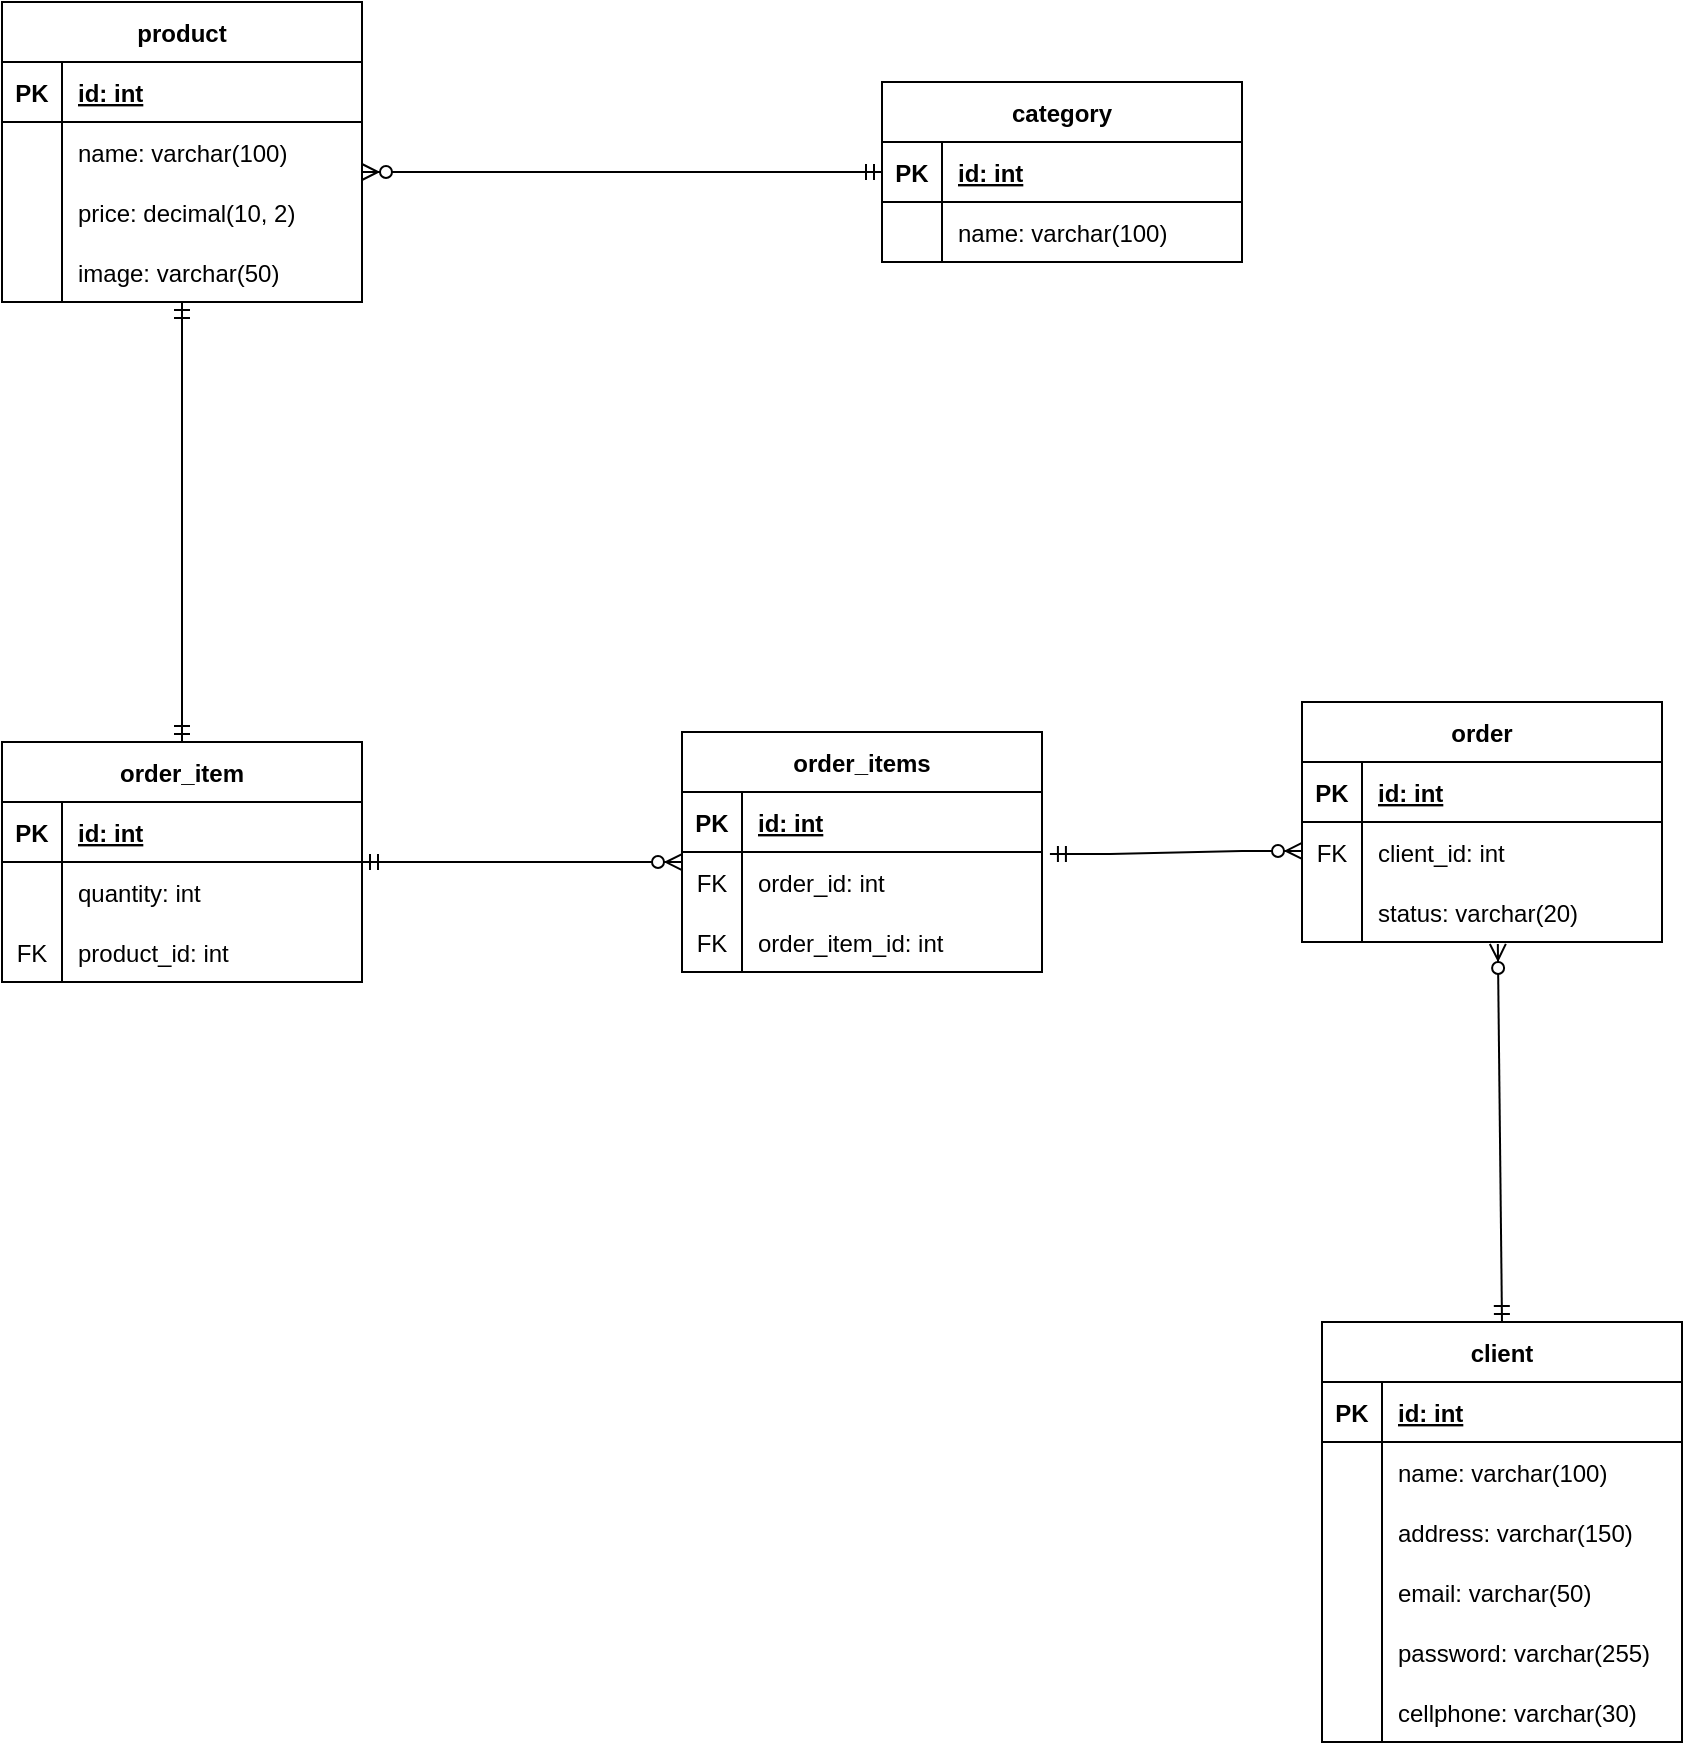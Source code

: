 <mxfile version="20.8.23" type="device"><diagram name="Page-1" id="gezLoNhb-tjD5XH3WzKL"><mxGraphModel dx="2440" dy="938" grid="1" gridSize="10" guides="1" tooltips="1" connect="1" arrows="1" fold="1" page="1" pageScale="1" pageWidth="850" pageHeight="1100" math="0" shadow="0"><root><mxCell id="0"/><mxCell id="1" parent="0"/><mxCell id="jkJOTehZVfetr9WeZ3uj-1" value="product" style="shape=table;startSize=30;container=1;collapsible=1;childLayout=tableLayout;fixedRows=1;rowLines=0;fontStyle=1;align=center;resizeLast=1;" vertex="1" parent="1"><mxGeometry x="90" y="50" width="180" height="150" as="geometry"/></mxCell><mxCell id="jkJOTehZVfetr9WeZ3uj-2" value="" style="shape=tableRow;horizontal=0;startSize=0;swimlaneHead=0;swimlaneBody=0;fillColor=none;collapsible=0;dropTarget=0;points=[[0,0.5],[1,0.5]];portConstraint=eastwest;top=0;left=0;right=0;bottom=1;" vertex="1" parent="jkJOTehZVfetr9WeZ3uj-1"><mxGeometry y="30" width="180" height="30" as="geometry"/></mxCell><mxCell id="jkJOTehZVfetr9WeZ3uj-3" value="PK" style="shape=partialRectangle;connectable=0;fillColor=none;top=0;left=0;bottom=0;right=0;fontStyle=1;overflow=hidden;" vertex="1" parent="jkJOTehZVfetr9WeZ3uj-2"><mxGeometry width="30" height="30" as="geometry"><mxRectangle width="30" height="30" as="alternateBounds"/></mxGeometry></mxCell><mxCell id="jkJOTehZVfetr9WeZ3uj-4" value="id: int" style="shape=partialRectangle;connectable=0;fillColor=none;top=0;left=0;bottom=0;right=0;align=left;spacingLeft=6;fontStyle=5;overflow=hidden;" vertex="1" parent="jkJOTehZVfetr9WeZ3uj-2"><mxGeometry x="30" width="150" height="30" as="geometry"><mxRectangle width="150" height="30" as="alternateBounds"/></mxGeometry></mxCell><mxCell id="jkJOTehZVfetr9WeZ3uj-5" value="" style="shape=tableRow;horizontal=0;startSize=0;swimlaneHead=0;swimlaneBody=0;fillColor=none;collapsible=0;dropTarget=0;points=[[0,0.5],[1,0.5]];portConstraint=eastwest;top=0;left=0;right=0;bottom=0;" vertex="1" parent="jkJOTehZVfetr9WeZ3uj-1"><mxGeometry y="60" width="180" height="30" as="geometry"/></mxCell><mxCell id="jkJOTehZVfetr9WeZ3uj-6" value="" style="shape=partialRectangle;connectable=0;fillColor=none;top=0;left=0;bottom=0;right=0;editable=1;overflow=hidden;" vertex="1" parent="jkJOTehZVfetr9WeZ3uj-5"><mxGeometry width="30" height="30" as="geometry"><mxRectangle width="30" height="30" as="alternateBounds"/></mxGeometry></mxCell><mxCell id="jkJOTehZVfetr9WeZ3uj-7" value="name: varchar(100)" style="shape=partialRectangle;connectable=0;fillColor=none;top=0;left=0;bottom=0;right=0;align=left;spacingLeft=6;overflow=hidden;" vertex="1" parent="jkJOTehZVfetr9WeZ3uj-5"><mxGeometry x="30" width="150" height="30" as="geometry"><mxRectangle width="150" height="30" as="alternateBounds"/></mxGeometry></mxCell><mxCell id="jkJOTehZVfetr9WeZ3uj-8" value="" style="shape=tableRow;horizontal=0;startSize=0;swimlaneHead=0;swimlaneBody=0;fillColor=none;collapsible=0;dropTarget=0;points=[[0,0.5],[1,0.5]];portConstraint=eastwest;top=0;left=0;right=0;bottom=0;" vertex="1" parent="jkJOTehZVfetr9WeZ3uj-1"><mxGeometry y="90" width="180" height="30" as="geometry"/></mxCell><mxCell id="jkJOTehZVfetr9WeZ3uj-9" value="" style="shape=partialRectangle;connectable=0;fillColor=none;top=0;left=0;bottom=0;right=0;editable=1;overflow=hidden;" vertex="1" parent="jkJOTehZVfetr9WeZ3uj-8"><mxGeometry width="30" height="30" as="geometry"><mxRectangle width="30" height="30" as="alternateBounds"/></mxGeometry></mxCell><mxCell id="jkJOTehZVfetr9WeZ3uj-10" value="price: decimal(10, 2)" style="shape=partialRectangle;connectable=0;fillColor=none;top=0;left=0;bottom=0;right=0;align=left;spacingLeft=6;overflow=hidden;" vertex="1" parent="jkJOTehZVfetr9WeZ3uj-8"><mxGeometry x="30" width="150" height="30" as="geometry"><mxRectangle width="150" height="30" as="alternateBounds"/></mxGeometry></mxCell><mxCell id="jkJOTehZVfetr9WeZ3uj-11" value="" style="shape=tableRow;horizontal=0;startSize=0;swimlaneHead=0;swimlaneBody=0;fillColor=none;collapsible=0;dropTarget=0;points=[[0,0.5],[1,0.5]];portConstraint=eastwest;top=0;left=0;right=0;bottom=0;" vertex="1" parent="jkJOTehZVfetr9WeZ3uj-1"><mxGeometry y="120" width="180" height="30" as="geometry"/></mxCell><mxCell id="jkJOTehZVfetr9WeZ3uj-12" value="" style="shape=partialRectangle;connectable=0;fillColor=none;top=0;left=0;bottom=0;right=0;editable=1;overflow=hidden;" vertex="1" parent="jkJOTehZVfetr9WeZ3uj-11"><mxGeometry width="30" height="30" as="geometry"><mxRectangle width="30" height="30" as="alternateBounds"/></mxGeometry></mxCell><mxCell id="jkJOTehZVfetr9WeZ3uj-13" value="image: varchar(50)" style="shape=partialRectangle;connectable=0;fillColor=none;top=0;left=0;bottom=0;right=0;align=left;spacingLeft=6;overflow=hidden;" vertex="1" parent="jkJOTehZVfetr9WeZ3uj-11"><mxGeometry x="30" width="150" height="30" as="geometry"><mxRectangle width="150" height="30" as="alternateBounds"/></mxGeometry></mxCell><mxCell id="jkJOTehZVfetr9WeZ3uj-42" value="category" style="shape=table;startSize=30;container=1;collapsible=1;childLayout=tableLayout;fixedRows=1;rowLines=0;fontStyle=1;align=center;resizeLast=1;" vertex="1" parent="1"><mxGeometry x="530" y="90" width="180" height="90" as="geometry"/></mxCell><mxCell id="jkJOTehZVfetr9WeZ3uj-43" value="" style="shape=tableRow;horizontal=0;startSize=0;swimlaneHead=0;swimlaneBody=0;fillColor=none;collapsible=0;dropTarget=0;points=[[0,0.5],[1,0.5]];portConstraint=eastwest;top=0;left=0;right=0;bottom=1;" vertex="1" parent="jkJOTehZVfetr9WeZ3uj-42"><mxGeometry y="30" width="180" height="30" as="geometry"/></mxCell><mxCell id="jkJOTehZVfetr9WeZ3uj-44" value="PK" style="shape=partialRectangle;connectable=0;fillColor=none;top=0;left=0;bottom=0;right=0;fontStyle=1;overflow=hidden;" vertex="1" parent="jkJOTehZVfetr9WeZ3uj-43"><mxGeometry width="30" height="30" as="geometry"><mxRectangle width="30" height="30" as="alternateBounds"/></mxGeometry></mxCell><mxCell id="jkJOTehZVfetr9WeZ3uj-45" value="id: int" style="shape=partialRectangle;connectable=0;fillColor=none;top=0;left=0;bottom=0;right=0;align=left;spacingLeft=6;fontStyle=5;overflow=hidden;" vertex="1" parent="jkJOTehZVfetr9WeZ3uj-43"><mxGeometry x="30" width="150" height="30" as="geometry"><mxRectangle width="150" height="30" as="alternateBounds"/></mxGeometry></mxCell><mxCell id="jkJOTehZVfetr9WeZ3uj-46" value="" style="shape=tableRow;horizontal=0;startSize=0;swimlaneHead=0;swimlaneBody=0;fillColor=none;collapsible=0;dropTarget=0;points=[[0,0.5],[1,0.5]];portConstraint=eastwest;top=0;left=0;right=0;bottom=0;" vertex="1" parent="jkJOTehZVfetr9WeZ3uj-42"><mxGeometry y="60" width="180" height="30" as="geometry"/></mxCell><mxCell id="jkJOTehZVfetr9WeZ3uj-47" value="" style="shape=partialRectangle;connectable=0;fillColor=none;top=0;left=0;bottom=0;right=0;editable=1;overflow=hidden;" vertex="1" parent="jkJOTehZVfetr9WeZ3uj-46"><mxGeometry width="30" height="30" as="geometry"><mxRectangle width="30" height="30" as="alternateBounds"/></mxGeometry></mxCell><mxCell id="jkJOTehZVfetr9WeZ3uj-48" value="name: varchar(100)" style="shape=partialRectangle;connectable=0;fillColor=none;top=0;left=0;bottom=0;right=0;align=left;spacingLeft=6;overflow=hidden;" vertex="1" parent="jkJOTehZVfetr9WeZ3uj-46"><mxGeometry x="30" width="150" height="30" as="geometry"><mxRectangle width="150" height="30" as="alternateBounds"/></mxGeometry></mxCell><mxCell id="jkJOTehZVfetr9WeZ3uj-93" value="order_item" style="shape=table;startSize=30;container=1;collapsible=1;childLayout=tableLayout;fixedRows=1;rowLines=0;fontStyle=1;align=center;resizeLast=1;" vertex="1" parent="1"><mxGeometry x="90" y="420" width="180" height="120" as="geometry"/></mxCell><mxCell id="jkJOTehZVfetr9WeZ3uj-94" value="" style="shape=tableRow;horizontal=0;startSize=0;swimlaneHead=0;swimlaneBody=0;fillColor=none;collapsible=0;dropTarget=0;points=[[0,0.5],[1,0.5]];portConstraint=eastwest;top=0;left=0;right=0;bottom=1;" vertex="1" parent="jkJOTehZVfetr9WeZ3uj-93"><mxGeometry y="30" width="180" height="30" as="geometry"/></mxCell><mxCell id="jkJOTehZVfetr9WeZ3uj-95" value="PK" style="shape=partialRectangle;connectable=0;fillColor=none;top=0;left=0;bottom=0;right=0;fontStyle=1;overflow=hidden;" vertex="1" parent="jkJOTehZVfetr9WeZ3uj-94"><mxGeometry width="30" height="30" as="geometry"><mxRectangle width="30" height="30" as="alternateBounds"/></mxGeometry></mxCell><mxCell id="jkJOTehZVfetr9WeZ3uj-96" value="id: int" style="shape=partialRectangle;connectable=0;fillColor=none;top=0;left=0;bottom=0;right=0;align=left;spacingLeft=6;fontStyle=5;overflow=hidden;" vertex="1" parent="jkJOTehZVfetr9WeZ3uj-94"><mxGeometry x="30" width="150" height="30" as="geometry"><mxRectangle width="150" height="30" as="alternateBounds"/></mxGeometry></mxCell><mxCell id="jkJOTehZVfetr9WeZ3uj-97" value="" style="shape=tableRow;horizontal=0;startSize=0;swimlaneHead=0;swimlaneBody=0;fillColor=none;collapsible=0;dropTarget=0;points=[[0,0.5],[1,0.5]];portConstraint=eastwest;top=0;left=0;right=0;bottom=0;" vertex="1" parent="jkJOTehZVfetr9WeZ3uj-93"><mxGeometry y="60" width="180" height="30" as="geometry"/></mxCell><mxCell id="jkJOTehZVfetr9WeZ3uj-98" value="" style="shape=partialRectangle;connectable=0;fillColor=none;top=0;left=0;bottom=0;right=0;editable=1;overflow=hidden;" vertex="1" parent="jkJOTehZVfetr9WeZ3uj-97"><mxGeometry width="30" height="30" as="geometry"><mxRectangle width="30" height="30" as="alternateBounds"/></mxGeometry></mxCell><mxCell id="jkJOTehZVfetr9WeZ3uj-99" value="quantity: int" style="shape=partialRectangle;connectable=0;fillColor=none;top=0;left=0;bottom=0;right=0;align=left;spacingLeft=6;overflow=hidden;" vertex="1" parent="jkJOTehZVfetr9WeZ3uj-97"><mxGeometry x="30" width="150" height="30" as="geometry"><mxRectangle width="150" height="30" as="alternateBounds"/></mxGeometry></mxCell><mxCell id="jkJOTehZVfetr9WeZ3uj-100" value="" style="shape=tableRow;horizontal=0;startSize=0;swimlaneHead=0;swimlaneBody=0;fillColor=none;collapsible=0;dropTarget=0;points=[[0,0.5],[1,0.5]];portConstraint=eastwest;top=0;left=0;right=0;bottom=0;" vertex="1" parent="jkJOTehZVfetr9WeZ3uj-93"><mxGeometry y="90" width="180" height="30" as="geometry"/></mxCell><mxCell id="jkJOTehZVfetr9WeZ3uj-101" value="FK" style="shape=partialRectangle;connectable=0;fillColor=none;top=0;left=0;bottom=0;right=0;editable=1;overflow=hidden;" vertex="1" parent="jkJOTehZVfetr9WeZ3uj-100"><mxGeometry width="30" height="30" as="geometry"><mxRectangle width="30" height="30" as="alternateBounds"/></mxGeometry></mxCell><mxCell id="jkJOTehZVfetr9WeZ3uj-102" value="product_id: int" style="shape=partialRectangle;connectable=0;fillColor=none;top=0;left=0;bottom=0;right=0;align=left;spacingLeft=6;overflow=hidden;" vertex="1" parent="jkJOTehZVfetr9WeZ3uj-100"><mxGeometry x="30" width="150" height="30" as="geometry"><mxRectangle width="150" height="30" as="alternateBounds"/></mxGeometry></mxCell><mxCell id="jkJOTehZVfetr9WeZ3uj-106" value="" style="fontSize=12;html=1;endArrow=ERmandOne;startArrow=ERmandOne;rounded=0;exitX=0.5;exitY=1;exitDx=0;exitDy=0;exitPerimeter=0;entryX=0.5;entryY=0;entryDx=0;entryDy=0;" edge="1" parent="1" source="jkJOTehZVfetr9WeZ3uj-11" target="jkJOTehZVfetr9WeZ3uj-93"><mxGeometry width="100" height="100" relative="1" as="geometry"><mxPoint x="150" y="220" as="sourcePoint"/><mxPoint x="210" y="360" as="targetPoint"/></mxGeometry></mxCell><mxCell id="jkJOTehZVfetr9WeZ3uj-107" value="order" style="shape=table;startSize=30;container=1;collapsible=1;childLayout=tableLayout;fixedRows=1;rowLines=0;fontStyle=1;align=center;resizeLast=1;" vertex="1" parent="1"><mxGeometry x="740" y="400" width="180" height="120" as="geometry"/></mxCell><mxCell id="jkJOTehZVfetr9WeZ3uj-108" value="" style="shape=tableRow;horizontal=0;startSize=0;swimlaneHead=0;swimlaneBody=0;fillColor=none;collapsible=0;dropTarget=0;points=[[0,0.5],[1,0.5]];portConstraint=eastwest;top=0;left=0;right=0;bottom=1;" vertex="1" parent="jkJOTehZVfetr9WeZ3uj-107"><mxGeometry y="30" width="180" height="30" as="geometry"/></mxCell><mxCell id="jkJOTehZVfetr9WeZ3uj-109" value="PK" style="shape=partialRectangle;connectable=0;fillColor=none;top=0;left=0;bottom=0;right=0;fontStyle=1;overflow=hidden;" vertex="1" parent="jkJOTehZVfetr9WeZ3uj-108"><mxGeometry width="30" height="30" as="geometry"><mxRectangle width="30" height="30" as="alternateBounds"/></mxGeometry></mxCell><mxCell id="jkJOTehZVfetr9WeZ3uj-110" value="id: int" style="shape=partialRectangle;connectable=0;fillColor=none;top=0;left=0;bottom=0;right=0;align=left;spacingLeft=6;fontStyle=5;overflow=hidden;" vertex="1" parent="jkJOTehZVfetr9WeZ3uj-108"><mxGeometry x="30" width="150" height="30" as="geometry"><mxRectangle width="150" height="30" as="alternateBounds"/></mxGeometry></mxCell><mxCell id="jkJOTehZVfetr9WeZ3uj-111" value="" style="shape=tableRow;horizontal=0;startSize=0;swimlaneHead=0;swimlaneBody=0;fillColor=none;collapsible=0;dropTarget=0;points=[[0,0.5],[1,0.5]];portConstraint=eastwest;top=0;left=0;right=0;bottom=0;" vertex="1" parent="jkJOTehZVfetr9WeZ3uj-107"><mxGeometry y="60" width="180" height="30" as="geometry"/></mxCell><mxCell id="jkJOTehZVfetr9WeZ3uj-112" value="FK" style="shape=partialRectangle;connectable=0;fillColor=none;top=0;left=0;bottom=0;right=0;editable=1;overflow=hidden;" vertex="1" parent="jkJOTehZVfetr9WeZ3uj-111"><mxGeometry width="30" height="30" as="geometry"><mxRectangle width="30" height="30" as="alternateBounds"/></mxGeometry></mxCell><mxCell id="jkJOTehZVfetr9WeZ3uj-113" value="client_id: int" style="shape=partialRectangle;connectable=0;fillColor=none;top=0;left=0;bottom=0;right=0;align=left;spacingLeft=6;overflow=hidden;" vertex="1" parent="jkJOTehZVfetr9WeZ3uj-111"><mxGeometry x="30" width="150" height="30" as="geometry"><mxRectangle width="150" height="30" as="alternateBounds"/></mxGeometry></mxCell><mxCell id="jkJOTehZVfetr9WeZ3uj-114" value="" style="shape=tableRow;horizontal=0;startSize=0;swimlaneHead=0;swimlaneBody=0;fillColor=none;collapsible=0;dropTarget=0;points=[[0,0.5],[1,0.5]];portConstraint=eastwest;top=0;left=0;right=0;bottom=0;" vertex="1" parent="jkJOTehZVfetr9WeZ3uj-107"><mxGeometry y="90" width="180" height="30" as="geometry"/></mxCell><mxCell id="jkJOTehZVfetr9WeZ3uj-115" value="" style="shape=partialRectangle;connectable=0;fillColor=none;top=0;left=0;bottom=0;right=0;editable=1;overflow=hidden;" vertex="1" parent="jkJOTehZVfetr9WeZ3uj-114"><mxGeometry width="30" height="30" as="geometry"><mxRectangle width="30" height="30" as="alternateBounds"/></mxGeometry></mxCell><mxCell id="jkJOTehZVfetr9WeZ3uj-116" value="status: varchar(20)" style="shape=partialRectangle;connectable=0;fillColor=none;top=0;left=0;bottom=0;right=0;align=left;spacingLeft=6;overflow=hidden;" vertex="1" parent="jkJOTehZVfetr9WeZ3uj-114"><mxGeometry x="30" width="150" height="30" as="geometry"><mxRectangle width="150" height="30" as="alternateBounds"/></mxGeometry></mxCell><mxCell id="jkJOTehZVfetr9WeZ3uj-123" value="" style="fontSize=12;html=1;endArrow=ERzeroToMany;startArrow=ERmandOne;rounded=0;exitX=0;exitY=0.5;exitDx=0;exitDy=0;" edge="1" parent="1" source="jkJOTehZVfetr9WeZ3uj-43"><mxGeometry width="100" height="100" relative="1" as="geometry"><mxPoint x="390" y="200" as="sourcePoint"/><mxPoint x="270" y="135" as="targetPoint"/></mxGeometry></mxCell><mxCell id="jkJOTehZVfetr9WeZ3uj-124" value="order_items" style="shape=table;startSize=30;container=1;collapsible=1;childLayout=tableLayout;fixedRows=1;rowLines=0;fontStyle=1;align=center;resizeLast=1;" vertex="1" parent="1"><mxGeometry x="430" y="415" width="180" height="120" as="geometry"/></mxCell><mxCell id="jkJOTehZVfetr9WeZ3uj-125" value="" style="shape=tableRow;horizontal=0;startSize=0;swimlaneHead=0;swimlaneBody=0;fillColor=none;collapsible=0;dropTarget=0;points=[[0,0.5],[1,0.5]];portConstraint=eastwest;top=0;left=0;right=0;bottom=1;" vertex="1" parent="jkJOTehZVfetr9WeZ3uj-124"><mxGeometry y="30" width="180" height="30" as="geometry"/></mxCell><mxCell id="jkJOTehZVfetr9WeZ3uj-126" value="PK" style="shape=partialRectangle;connectable=0;fillColor=none;top=0;left=0;bottom=0;right=0;fontStyle=1;overflow=hidden;" vertex="1" parent="jkJOTehZVfetr9WeZ3uj-125"><mxGeometry width="30" height="30" as="geometry"><mxRectangle width="30" height="30" as="alternateBounds"/></mxGeometry></mxCell><mxCell id="jkJOTehZVfetr9WeZ3uj-127" value="id: int" style="shape=partialRectangle;connectable=0;fillColor=none;top=0;left=0;bottom=0;right=0;align=left;spacingLeft=6;fontStyle=5;overflow=hidden;" vertex="1" parent="jkJOTehZVfetr9WeZ3uj-125"><mxGeometry x="30" width="150" height="30" as="geometry"><mxRectangle width="150" height="30" as="alternateBounds"/></mxGeometry></mxCell><mxCell id="jkJOTehZVfetr9WeZ3uj-128" value="" style="shape=tableRow;horizontal=0;startSize=0;swimlaneHead=0;swimlaneBody=0;fillColor=none;collapsible=0;dropTarget=0;points=[[0,0.5],[1,0.5]];portConstraint=eastwest;top=0;left=0;right=0;bottom=0;" vertex="1" parent="jkJOTehZVfetr9WeZ3uj-124"><mxGeometry y="60" width="180" height="30" as="geometry"/></mxCell><mxCell id="jkJOTehZVfetr9WeZ3uj-129" value="FK" style="shape=partialRectangle;connectable=0;fillColor=none;top=0;left=0;bottom=0;right=0;editable=1;overflow=hidden;" vertex="1" parent="jkJOTehZVfetr9WeZ3uj-128"><mxGeometry width="30" height="30" as="geometry"><mxRectangle width="30" height="30" as="alternateBounds"/></mxGeometry></mxCell><mxCell id="jkJOTehZVfetr9WeZ3uj-130" value="order_id: int" style="shape=partialRectangle;connectable=0;fillColor=none;top=0;left=0;bottom=0;right=0;align=left;spacingLeft=6;overflow=hidden;" vertex="1" parent="jkJOTehZVfetr9WeZ3uj-128"><mxGeometry x="30" width="150" height="30" as="geometry"><mxRectangle width="150" height="30" as="alternateBounds"/></mxGeometry></mxCell><mxCell id="jkJOTehZVfetr9WeZ3uj-131" value="" style="shape=tableRow;horizontal=0;startSize=0;swimlaneHead=0;swimlaneBody=0;fillColor=none;collapsible=0;dropTarget=0;points=[[0,0.5],[1,0.5]];portConstraint=eastwest;top=0;left=0;right=0;bottom=0;" vertex="1" parent="jkJOTehZVfetr9WeZ3uj-124"><mxGeometry y="90" width="180" height="30" as="geometry"/></mxCell><mxCell id="jkJOTehZVfetr9WeZ3uj-132" value="FK" style="shape=partialRectangle;connectable=0;fillColor=none;top=0;left=0;bottom=0;right=0;editable=1;overflow=hidden;" vertex="1" parent="jkJOTehZVfetr9WeZ3uj-131"><mxGeometry width="30" height="30" as="geometry"><mxRectangle width="30" height="30" as="alternateBounds"/></mxGeometry></mxCell><mxCell id="jkJOTehZVfetr9WeZ3uj-133" value="order_item_id: int" style="shape=partialRectangle;connectable=0;fillColor=none;top=0;left=0;bottom=0;right=0;align=left;spacingLeft=6;overflow=hidden;" vertex="1" parent="jkJOTehZVfetr9WeZ3uj-131"><mxGeometry x="30" width="150" height="30" as="geometry"><mxRectangle width="150" height="30" as="alternateBounds"/></mxGeometry></mxCell><mxCell id="jkJOTehZVfetr9WeZ3uj-137" value="" style="edgeStyle=entityRelationEdgeStyle;fontSize=12;html=1;endArrow=ERzeroToMany;startArrow=ERmandOne;rounded=0;entryX=0;entryY=0.167;entryDx=0;entryDy=0;entryPerimeter=0;" edge="1" parent="1" target="jkJOTehZVfetr9WeZ3uj-128"><mxGeometry width="100" height="100" relative="1" as="geometry"><mxPoint x="270" y="480" as="sourcePoint"/><mxPoint x="370" y="380" as="targetPoint"/></mxGeometry></mxCell><mxCell id="jkJOTehZVfetr9WeZ3uj-138" value="" style="edgeStyle=entityRelationEdgeStyle;fontSize=12;html=1;endArrow=ERzeroToMany;startArrow=ERmandOne;rounded=0;entryX=0;entryY=0.483;entryDx=0;entryDy=0;entryPerimeter=0;exitX=1.022;exitY=0.033;exitDx=0;exitDy=0;exitPerimeter=0;" edge="1" parent="1" source="jkJOTehZVfetr9WeZ3uj-128" target="jkJOTehZVfetr9WeZ3uj-111"><mxGeometry width="100" height="100" relative="1" as="geometry"><mxPoint x="720" y="475.5" as="sourcePoint"/><mxPoint x="985" y="474.5" as="targetPoint"/></mxGeometry></mxCell><mxCell id="jkJOTehZVfetr9WeZ3uj-139" value="client" style="shape=table;startSize=30;container=1;collapsible=1;childLayout=tableLayout;fixedRows=1;rowLines=0;fontStyle=1;align=center;resizeLast=1;" vertex="1" parent="1"><mxGeometry x="750" y="710" width="180" height="210" as="geometry"/></mxCell><mxCell id="jkJOTehZVfetr9WeZ3uj-140" value="" style="shape=tableRow;horizontal=0;startSize=0;swimlaneHead=0;swimlaneBody=0;fillColor=none;collapsible=0;dropTarget=0;points=[[0,0.5],[1,0.5]];portConstraint=eastwest;top=0;left=0;right=0;bottom=1;" vertex="1" parent="jkJOTehZVfetr9WeZ3uj-139"><mxGeometry y="30" width="180" height="30" as="geometry"/></mxCell><mxCell id="jkJOTehZVfetr9WeZ3uj-141" value="PK" style="shape=partialRectangle;connectable=0;fillColor=none;top=0;left=0;bottom=0;right=0;fontStyle=1;overflow=hidden;" vertex="1" parent="jkJOTehZVfetr9WeZ3uj-140"><mxGeometry width="30" height="30" as="geometry"><mxRectangle width="30" height="30" as="alternateBounds"/></mxGeometry></mxCell><mxCell id="jkJOTehZVfetr9WeZ3uj-142" value="id: int" style="shape=partialRectangle;connectable=0;fillColor=none;top=0;left=0;bottom=0;right=0;align=left;spacingLeft=6;fontStyle=5;overflow=hidden;" vertex="1" parent="jkJOTehZVfetr9WeZ3uj-140"><mxGeometry x="30" width="150" height="30" as="geometry"><mxRectangle width="150" height="30" as="alternateBounds"/></mxGeometry></mxCell><mxCell id="jkJOTehZVfetr9WeZ3uj-143" value="" style="shape=tableRow;horizontal=0;startSize=0;swimlaneHead=0;swimlaneBody=0;fillColor=none;collapsible=0;dropTarget=0;points=[[0,0.5],[1,0.5]];portConstraint=eastwest;top=0;left=0;right=0;bottom=0;" vertex="1" parent="jkJOTehZVfetr9WeZ3uj-139"><mxGeometry y="60" width="180" height="30" as="geometry"/></mxCell><mxCell id="jkJOTehZVfetr9WeZ3uj-144" value="" style="shape=partialRectangle;connectable=0;fillColor=none;top=0;left=0;bottom=0;right=0;editable=1;overflow=hidden;" vertex="1" parent="jkJOTehZVfetr9WeZ3uj-143"><mxGeometry width="30" height="30" as="geometry"><mxRectangle width="30" height="30" as="alternateBounds"/></mxGeometry></mxCell><mxCell id="jkJOTehZVfetr9WeZ3uj-145" value="name: varchar(100)" style="shape=partialRectangle;connectable=0;fillColor=none;top=0;left=0;bottom=0;right=0;align=left;spacingLeft=6;overflow=hidden;" vertex="1" parent="jkJOTehZVfetr9WeZ3uj-143"><mxGeometry x="30" width="150" height="30" as="geometry"><mxRectangle width="150" height="30" as="alternateBounds"/></mxGeometry></mxCell><mxCell id="jkJOTehZVfetr9WeZ3uj-160" value="" style="shape=tableRow;horizontal=0;startSize=0;swimlaneHead=0;swimlaneBody=0;fillColor=none;collapsible=0;dropTarget=0;points=[[0,0.5],[1,0.5]];portConstraint=eastwest;top=0;left=0;right=0;bottom=0;" vertex="1" parent="jkJOTehZVfetr9WeZ3uj-139"><mxGeometry y="90" width="180" height="30" as="geometry"/></mxCell><mxCell id="jkJOTehZVfetr9WeZ3uj-161" value="" style="shape=partialRectangle;connectable=0;fillColor=none;top=0;left=0;bottom=0;right=0;editable=1;overflow=hidden;" vertex="1" parent="jkJOTehZVfetr9WeZ3uj-160"><mxGeometry width="30" height="30" as="geometry"><mxRectangle width="30" height="30" as="alternateBounds"/></mxGeometry></mxCell><mxCell id="jkJOTehZVfetr9WeZ3uj-162" value="address: varchar(150)" style="shape=partialRectangle;connectable=0;fillColor=none;top=0;left=0;bottom=0;right=0;align=left;spacingLeft=6;overflow=hidden;" vertex="1" parent="jkJOTehZVfetr9WeZ3uj-160"><mxGeometry x="30" width="150" height="30" as="geometry"><mxRectangle width="150" height="30" as="alternateBounds"/></mxGeometry></mxCell><mxCell id="jkJOTehZVfetr9WeZ3uj-146" value="" style="shape=tableRow;horizontal=0;startSize=0;swimlaneHead=0;swimlaneBody=0;fillColor=none;collapsible=0;dropTarget=0;points=[[0,0.5],[1,0.5]];portConstraint=eastwest;top=0;left=0;right=0;bottom=0;" vertex="1" parent="jkJOTehZVfetr9WeZ3uj-139"><mxGeometry y="120" width="180" height="30" as="geometry"/></mxCell><mxCell id="jkJOTehZVfetr9WeZ3uj-147" value="" style="shape=partialRectangle;connectable=0;fillColor=none;top=0;left=0;bottom=0;right=0;editable=1;overflow=hidden;" vertex="1" parent="jkJOTehZVfetr9WeZ3uj-146"><mxGeometry width="30" height="30" as="geometry"><mxRectangle width="30" height="30" as="alternateBounds"/></mxGeometry></mxCell><mxCell id="jkJOTehZVfetr9WeZ3uj-148" value="email: varchar(50)" style="shape=partialRectangle;connectable=0;fillColor=none;top=0;left=0;bottom=0;right=0;align=left;spacingLeft=6;overflow=hidden;" vertex="1" parent="jkJOTehZVfetr9WeZ3uj-146"><mxGeometry x="30" width="150" height="30" as="geometry"><mxRectangle width="150" height="30" as="alternateBounds"/></mxGeometry></mxCell><mxCell id="jkJOTehZVfetr9WeZ3uj-149" value="" style="shape=tableRow;horizontal=0;startSize=0;swimlaneHead=0;swimlaneBody=0;fillColor=none;collapsible=0;dropTarget=0;points=[[0,0.5],[1,0.5]];portConstraint=eastwest;top=0;left=0;right=0;bottom=0;" vertex="1" parent="jkJOTehZVfetr9WeZ3uj-139"><mxGeometry y="150" width="180" height="30" as="geometry"/></mxCell><mxCell id="jkJOTehZVfetr9WeZ3uj-150" value="" style="shape=partialRectangle;connectable=0;fillColor=none;top=0;left=0;bottom=0;right=0;editable=1;overflow=hidden;" vertex="1" parent="jkJOTehZVfetr9WeZ3uj-149"><mxGeometry width="30" height="30" as="geometry"><mxRectangle width="30" height="30" as="alternateBounds"/></mxGeometry></mxCell><mxCell id="jkJOTehZVfetr9WeZ3uj-151" value="password: varchar(255)" style="shape=partialRectangle;connectable=0;fillColor=none;top=0;left=0;bottom=0;right=0;align=left;spacingLeft=6;overflow=hidden;" vertex="1" parent="jkJOTehZVfetr9WeZ3uj-149"><mxGeometry x="30" width="150" height="30" as="geometry"><mxRectangle width="150" height="30" as="alternateBounds"/></mxGeometry></mxCell><mxCell id="jkJOTehZVfetr9WeZ3uj-164" value="" style="shape=tableRow;horizontal=0;startSize=0;swimlaneHead=0;swimlaneBody=0;fillColor=none;collapsible=0;dropTarget=0;points=[[0,0.5],[1,0.5]];portConstraint=eastwest;top=0;left=0;right=0;bottom=0;" vertex="1" parent="jkJOTehZVfetr9WeZ3uj-139"><mxGeometry y="180" width="180" height="30" as="geometry"/></mxCell><mxCell id="jkJOTehZVfetr9WeZ3uj-165" value="" style="shape=partialRectangle;connectable=0;fillColor=none;top=0;left=0;bottom=0;right=0;editable=1;overflow=hidden;" vertex="1" parent="jkJOTehZVfetr9WeZ3uj-164"><mxGeometry width="30" height="30" as="geometry"><mxRectangle width="30" height="30" as="alternateBounds"/></mxGeometry></mxCell><mxCell id="jkJOTehZVfetr9WeZ3uj-166" value="cellphone: varchar(30)" style="shape=partialRectangle;connectable=0;fillColor=none;top=0;left=0;bottom=0;right=0;align=left;spacingLeft=6;overflow=hidden;" vertex="1" parent="jkJOTehZVfetr9WeZ3uj-164"><mxGeometry x="30" width="150" height="30" as="geometry"><mxRectangle width="150" height="30" as="alternateBounds"/></mxGeometry></mxCell><mxCell id="jkJOTehZVfetr9WeZ3uj-167" value="" style="fontSize=12;html=1;endArrow=ERzeroToMany;startArrow=ERmandOne;rounded=0;exitX=0.5;exitY=0;exitDx=0;exitDy=0;entryX=0.544;entryY=1.033;entryDx=0;entryDy=0;entryPerimeter=0;" edge="1" parent="1" source="jkJOTehZVfetr9WeZ3uj-139" target="jkJOTehZVfetr9WeZ3uj-114"><mxGeometry width="100" height="100" relative="1" as="geometry"><mxPoint x="780" y="650" as="sourcePoint"/><mxPoint x="880" y="550" as="targetPoint"/></mxGeometry></mxCell></root></mxGraphModel></diagram></mxfile>
